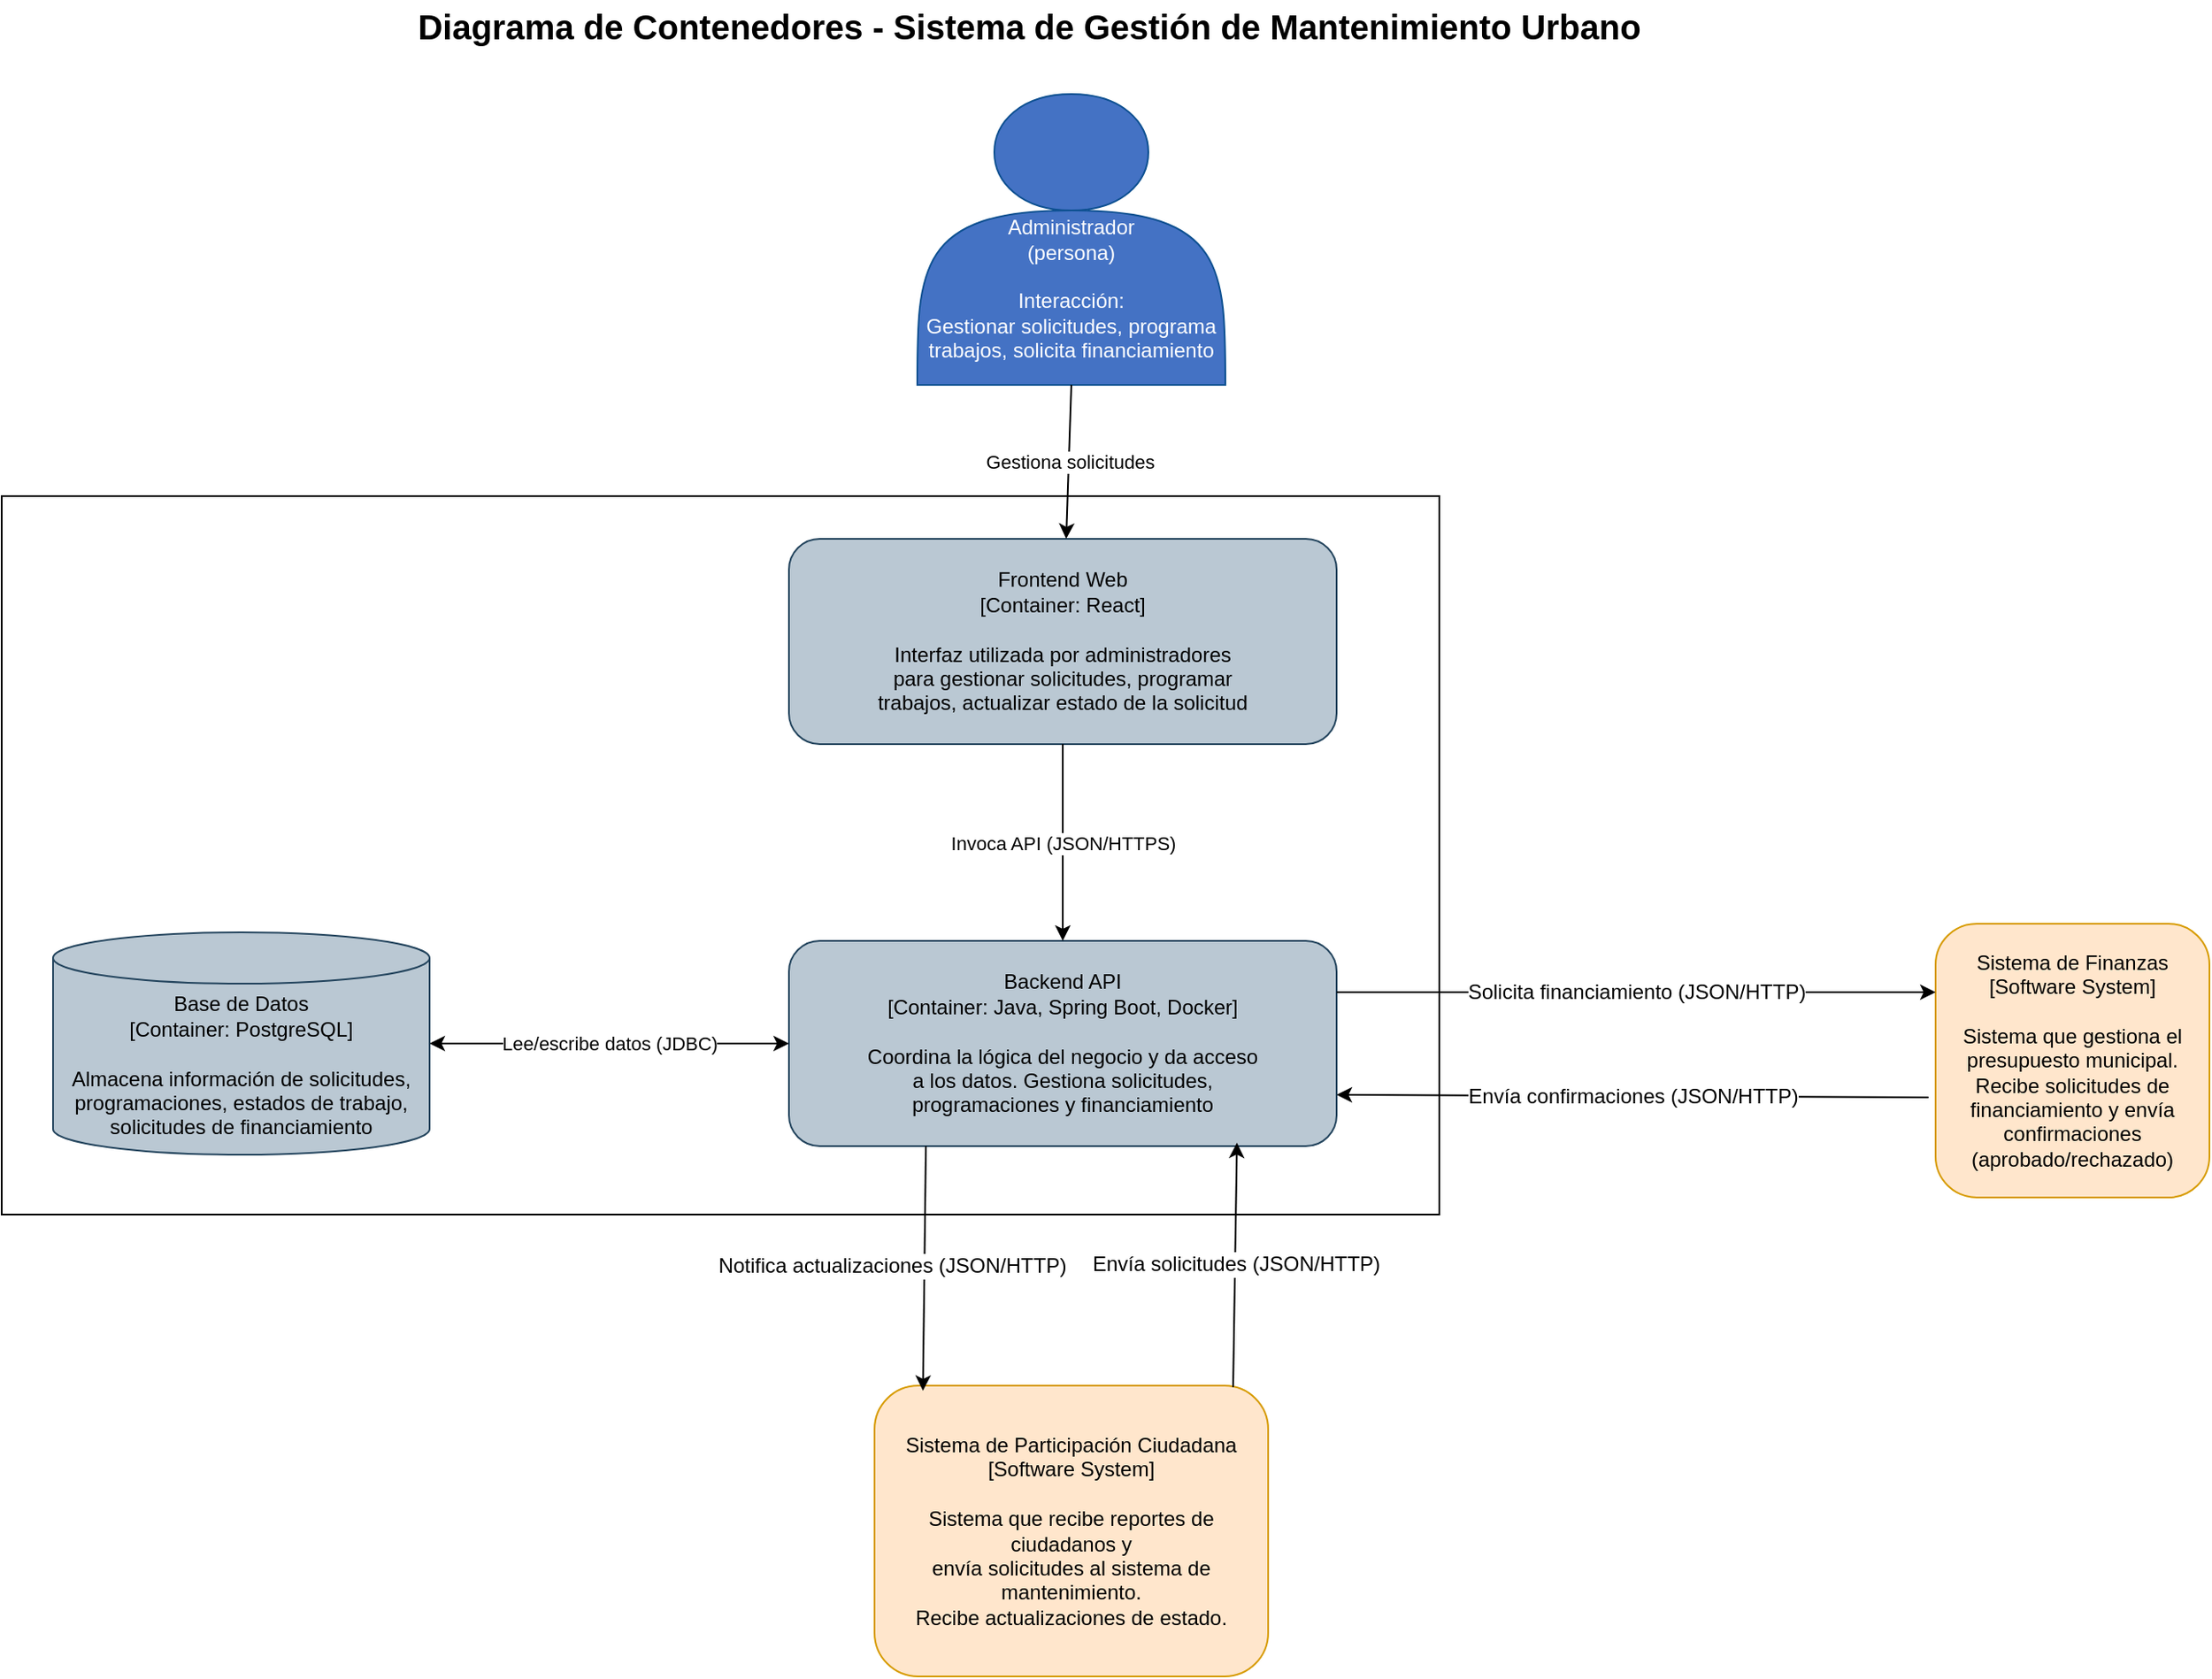 <mxfile version="28.2.1">
  <diagram name="Sistema de Gestión de Mantenimiento Urbano" id="zYSmzPxhmlY4ja3M6Btz">
    <mxGraphModel dx="1591" dy="877" grid="1" gridSize="10" guides="1" tooltips="1" connect="1" arrows="1" fold="1" page="1" pageScale="1" pageWidth="827" pageHeight="1169" math="0" shadow="0">
      <root>
        <mxCell id="0" />
        <mxCell id="1" parent="0" />
        <mxCell id="zrlMxklKueZQlDghgLl7-18" value="" style="group" vertex="1" connectable="0" parent="1">
          <mxGeometry x="180" y="95" width="1290" height="980" as="geometry" />
        </mxCell>
        <mxCell id="zrlMxklKueZQlDghgLl7-1" value="" style="rounded=0;whiteSpace=wrap;html=1;spacingTop=0;" vertex="1" parent="zrlMxklKueZQlDghgLl7-18">
          <mxGeometry y="290" width="840" height="420" as="geometry" />
        </mxCell>
        <mxCell id="zrlMxklKueZQlDghgLl7-2" value="&lt;div&gt;&lt;br&gt;&lt;/div&gt;&lt;div&gt;&lt;br&gt;&lt;/div&gt;&lt;div&gt;&lt;br&gt;&lt;/div&gt;&lt;div&gt;&lt;br&gt;&lt;/div&gt;Administrador&lt;br&gt;(persona)&lt;br&gt;&lt;br&gt;Interacción:&lt;br&gt;Gestionar solicitudes, programa&lt;br&gt;trabajos, solicita financiamiento" style="shape=actor;whiteSpace=wrap;html=1;fillColor=#4472C4;strokeColor=#0D5091;fontColor=#FFFFFF;align=center;verticalAlign=middle;fontSize=12;fontStyle=0" vertex="1" parent="zrlMxklKueZQlDghgLl7-18">
          <mxGeometry x="535" y="55" width="180" height="170" as="geometry" />
        </mxCell>
        <mxCell id="zrlMxklKueZQlDghgLl7-4" value="Frontend Web&lt;br&gt;[Container: React]&lt;br&gt;&lt;br&gt;Interfaz utilizada por administradores&lt;br&gt;para gestionar solicitudes, programar&lt;br&gt;trabajos, actualizar estado de la solicitud" style="rounded=1;whiteSpace=wrap;html=1;fillColor=#bac8d3;strokeColor=#23445d;align=center;verticalAlign=middle;fontSize=12;fontStyle=0" vertex="1" parent="zrlMxklKueZQlDghgLl7-18">
          <mxGeometry x="460" y="315" width="320" height="120" as="geometry" />
        </mxCell>
        <mxCell id="zrlMxklKueZQlDghgLl7-5" value="Backend API&lt;br&gt;[Container: Java, Spring Boot, Docker]&lt;br&gt;&lt;br&gt;Coordina la lógica del negocio y da acceso&lt;br&gt;a los datos. Gestiona solicitudes,&lt;br&gt;programaciones y financiamiento" style="rounded=1;whiteSpace=wrap;html=1;fillColor=#bac8d3;strokeColor=#23445d;align=center;verticalAlign=middle;fontSize=12;fontStyle=0" vertex="1" parent="zrlMxklKueZQlDghgLl7-18">
          <mxGeometry x="460" y="550" width="320" height="120" as="geometry" />
        </mxCell>
        <mxCell id="zrlMxklKueZQlDghgLl7-6" value="Base de Datos&#xa;[Container: PostgreSQL]&#xa;&#xa;Almacena información de solicitudes,&#xa;programaciones, estados de trabajo,&#xa;solicitudes de financiamiento" style="shape=cylinder3;whiteSpace=wrap;html=1;boundedLbl=1;backgroundOutline=1;size=15;fillColor=#bac8d3;strokeColor=#23445d;align=center;verticalAlign=middle;fontSize=12;fontStyle=0" vertex="1" parent="zrlMxklKueZQlDghgLl7-18">
          <mxGeometry x="30" y="545" width="220" height="130" as="geometry" />
        </mxCell>
        <mxCell id="zrlMxklKueZQlDghgLl7-7" value="Sistema de Participación Ciudadana&#xa;[Software System]&#xa;&#xa;Sistema que recibe reportes de ciudadanos y&#xa;envía solicitudes al sistema de mantenimiento.&#xa;Recibe actualizaciones de estado." style="rounded=1;whiteSpace=wrap;html=1;fillColor=#FFE6CC;strokeColor=#D79B00;fontColor=#000000;align=center;verticalAlign=middle;fontSize=12;fontStyle=0" vertex="1" parent="zrlMxklKueZQlDghgLl7-18">
          <mxGeometry x="510" y="810" width="230" height="170" as="geometry" />
        </mxCell>
        <mxCell id="zrlMxklKueZQlDghgLl7-8" value="Sistema de Finanzas&#xa;[Software System]&#xa;&#xa;Sistema que gestiona el presupuesto municipal.&#xa;Recibe solicitudes de financiamiento y envía&#xa;confirmaciones (aprobado/rechazado)" style="rounded=1;whiteSpace=wrap;html=1;fillColor=#FFE6CC;strokeColor=#D79B00;fontColor=#000000;align=center;verticalAlign=middle;fontSize=12;fontStyle=0" vertex="1" parent="zrlMxklKueZQlDghgLl7-18">
          <mxGeometry x="1130" y="540" width="160" height="160" as="geometry" />
        </mxCell>
        <mxCell id="zrlMxklKueZQlDghgLl7-9" value="Gestiona solicitudes" style="endArrow=classic;html=1;rounded=0;exitX=0.5;exitY=1;exitDx=0;exitDy=0;" edge="1" parent="zrlMxklKueZQlDghgLl7-18" source="zrlMxklKueZQlDghgLl7-2" target="zrlMxklKueZQlDghgLl7-4">
          <mxGeometry width="50" height="50" relative="1" as="geometry">
            <mxPoint x="260" y="200" as="sourcePoint" />
            <mxPoint x="480" y="300" as="targetPoint" />
          </mxGeometry>
        </mxCell>
        <mxCell id="zrlMxklKueZQlDghgLl7-11" value="Invoca API (JSON/HTTPS)" style="endArrow=classic;html=1;rounded=0;exitX=0.5;exitY=1;exitDx=0;exitDy=0;entryX=0.5;entryY=0;entryDx=0;entryDy=0;" edge="1" parent="zrlMxklKueZQlDghgLl7-18" source="zrlMxklKueZQlDghgLl7-4" target="zrlMxklKueZQlDghgLl7-5">
          <mxGeometry width="50" height="50" relative="1" as="geometry">
            <mxPoint x="260" y="200" as="sourcePoint" />
            <mxPoint x="310" y="150" as="targetPoint" />
          </mxGeometry>
        </mxCell>
        <mxCell id="zrlMxklKueZQlDghgLl7-12" value="Lee/escribe datos (JDBC)" style="endArrow=classic;startArrow=classic;html=1;rounded=0;exitX=0;exitY=0.5;exitDx=0;exitDy=0;entryX=1;entryY=0.5;entryDx=0;entryDy=0;entryPerimeter=0;" edge="1" parent="zrlMxklKueZQlDghgLl7-18" source="zrlMxklKueZQlDghgLl7-5" target="zrlMxklKueZQlDghgLl7-6">
          <mxGeometry width="50" height="50" relative="1" as="geometry">
            <mxPoint x="260" y="200" as="sourcePoint" />
            <mxPoint x="310" y="150" as="targetPoint" />
          </mxGeometry>
        </mxCell>
        <mxCell id="zrlMxklKueZQlDghgLl7-13" value="Envía solicitudes (JSON/HTTP)" style="endArrow=classic;html=1;rounded=0;entryX=0.818;entryY=0.983;entryDx=0;entryDy=0;entryPerimeter=0;exitX=0.911;exitY=0.005;exitDx=0;exitDy=0;exitPerimeter=0;fontSize=12;" edge="1" parent="zrlMxklKueZQlDghgLl7-18" source="zrlMxklKueZQlDghgLl7-7" target="zrlMxklKueZQlDghgLl7-5">
          <mxGeometry width="50" height="50" relative="1" as="geometry">
            <mxPoint x="722" y="790" as="sourcePoint" />
            <mxPoint x="310" y="150" as="targetPoint" />
          </mxGeometry>
        </mxCell>
        <mxCell id="zrlMxklKueZQlDghgLl7-14" value="Notifica actualizaciones (JSON/HTTP)" style="endArrow=classic;html=1;rounded=0;exitX=0.25;exitY=1;exitDx=0;exitDy=0;entryX=0.123;entryY=0.018;entryDx=0;entryDy=0;entryPerimeter=0;fontSize=12;" edge="1" parent="zrlMxklKueZQlDghgLl7-18" source="zrlMxklKueZQlDghgLl7-5" target="zrlMxklKueZQlDghgLl7-7">
          <mxGeometry x="-0.018" y="-19" width="50" height="50" relative="1" as="geometry">
            <mxPoint x="260" y="200" as="sourcePoint" />
            <mxPoint x="310" y="150" as="targetPoint" />
            <Array as="points" />
            <mxPoint as="offset" />
          </mxGeometry>
        </mxCell>
        <mxCell id="zrlMxklKueZQlDghgLl7-15" value="Solicita financiamiento (JSON/HTTP)" style="endArrow=classic;html=1;rounded=0;exitX=1;exitY=0.25;exitDx=0;exitDy=0;entryX=0;entryY=0.25;entryDx=0;entryDy=0;fontSize=12;" edge="1" parent="zrlMxklKueZQlDghgLl7-18" source="zrlMxklKueZQlDghgLl7-5" target="zrlMxklKueZQlDghgLl7-8">
          <mxGeometry width="50" height="50" relative="1" as="geometry">
            <mxPoint x="260" y="200" as="sourcePoint" />
            <mxPoint x="310" y="150" as="targetPoint" />
          </mxGeometry>
        </mxCell>
        <mxCell id="zrlMxklKueZQlDghgLl7-16" value="Envía confirmaciones (JSON/HTTP)" style="endArrow=classic;html=1;rounded=0;exitX=-0.026;exitY=0.634;exitDx=0;exitDy=0;entryX=1;entryY=0.75;entryDx=0;entryDy=0;exitPerimeter=0;fontSize=12;" edge="1" parent="zrlMxklKueZQlDghgLl7-18" source="zrlMxklKueZQlDghgLl7-8" target="zrlMxklKueZQlDghgLl7-5">
          <mxGeometry width="50" height="50" relative="1" as="geometry">
            <mxPoint x="260" y="200" as="sourcePoint" />
            <mxPoint x="310" y="150" as="targetPoint" />
          </mxGeometry>
        </mxCell>
        <mxCell id="zrlMxklKueZQlDghgLl7-17" value="Diagrama de Contenedores - Sistema de Gestión de Mantenimiento Urbano" style="text;strokeColor=none;fillColor=none;html=1;fontSize=20;fontStyle=1;verticalAlign=middle;align=center;" vertex="1" parent="zrlMxklKueZQlDghgLl7-18">
          <mxGeometry x="240" width="720" height="30" as="geometry" />
        </mxCell>
      </root>
    </mxGraphModel>
  </diagram>
</mxfile>
